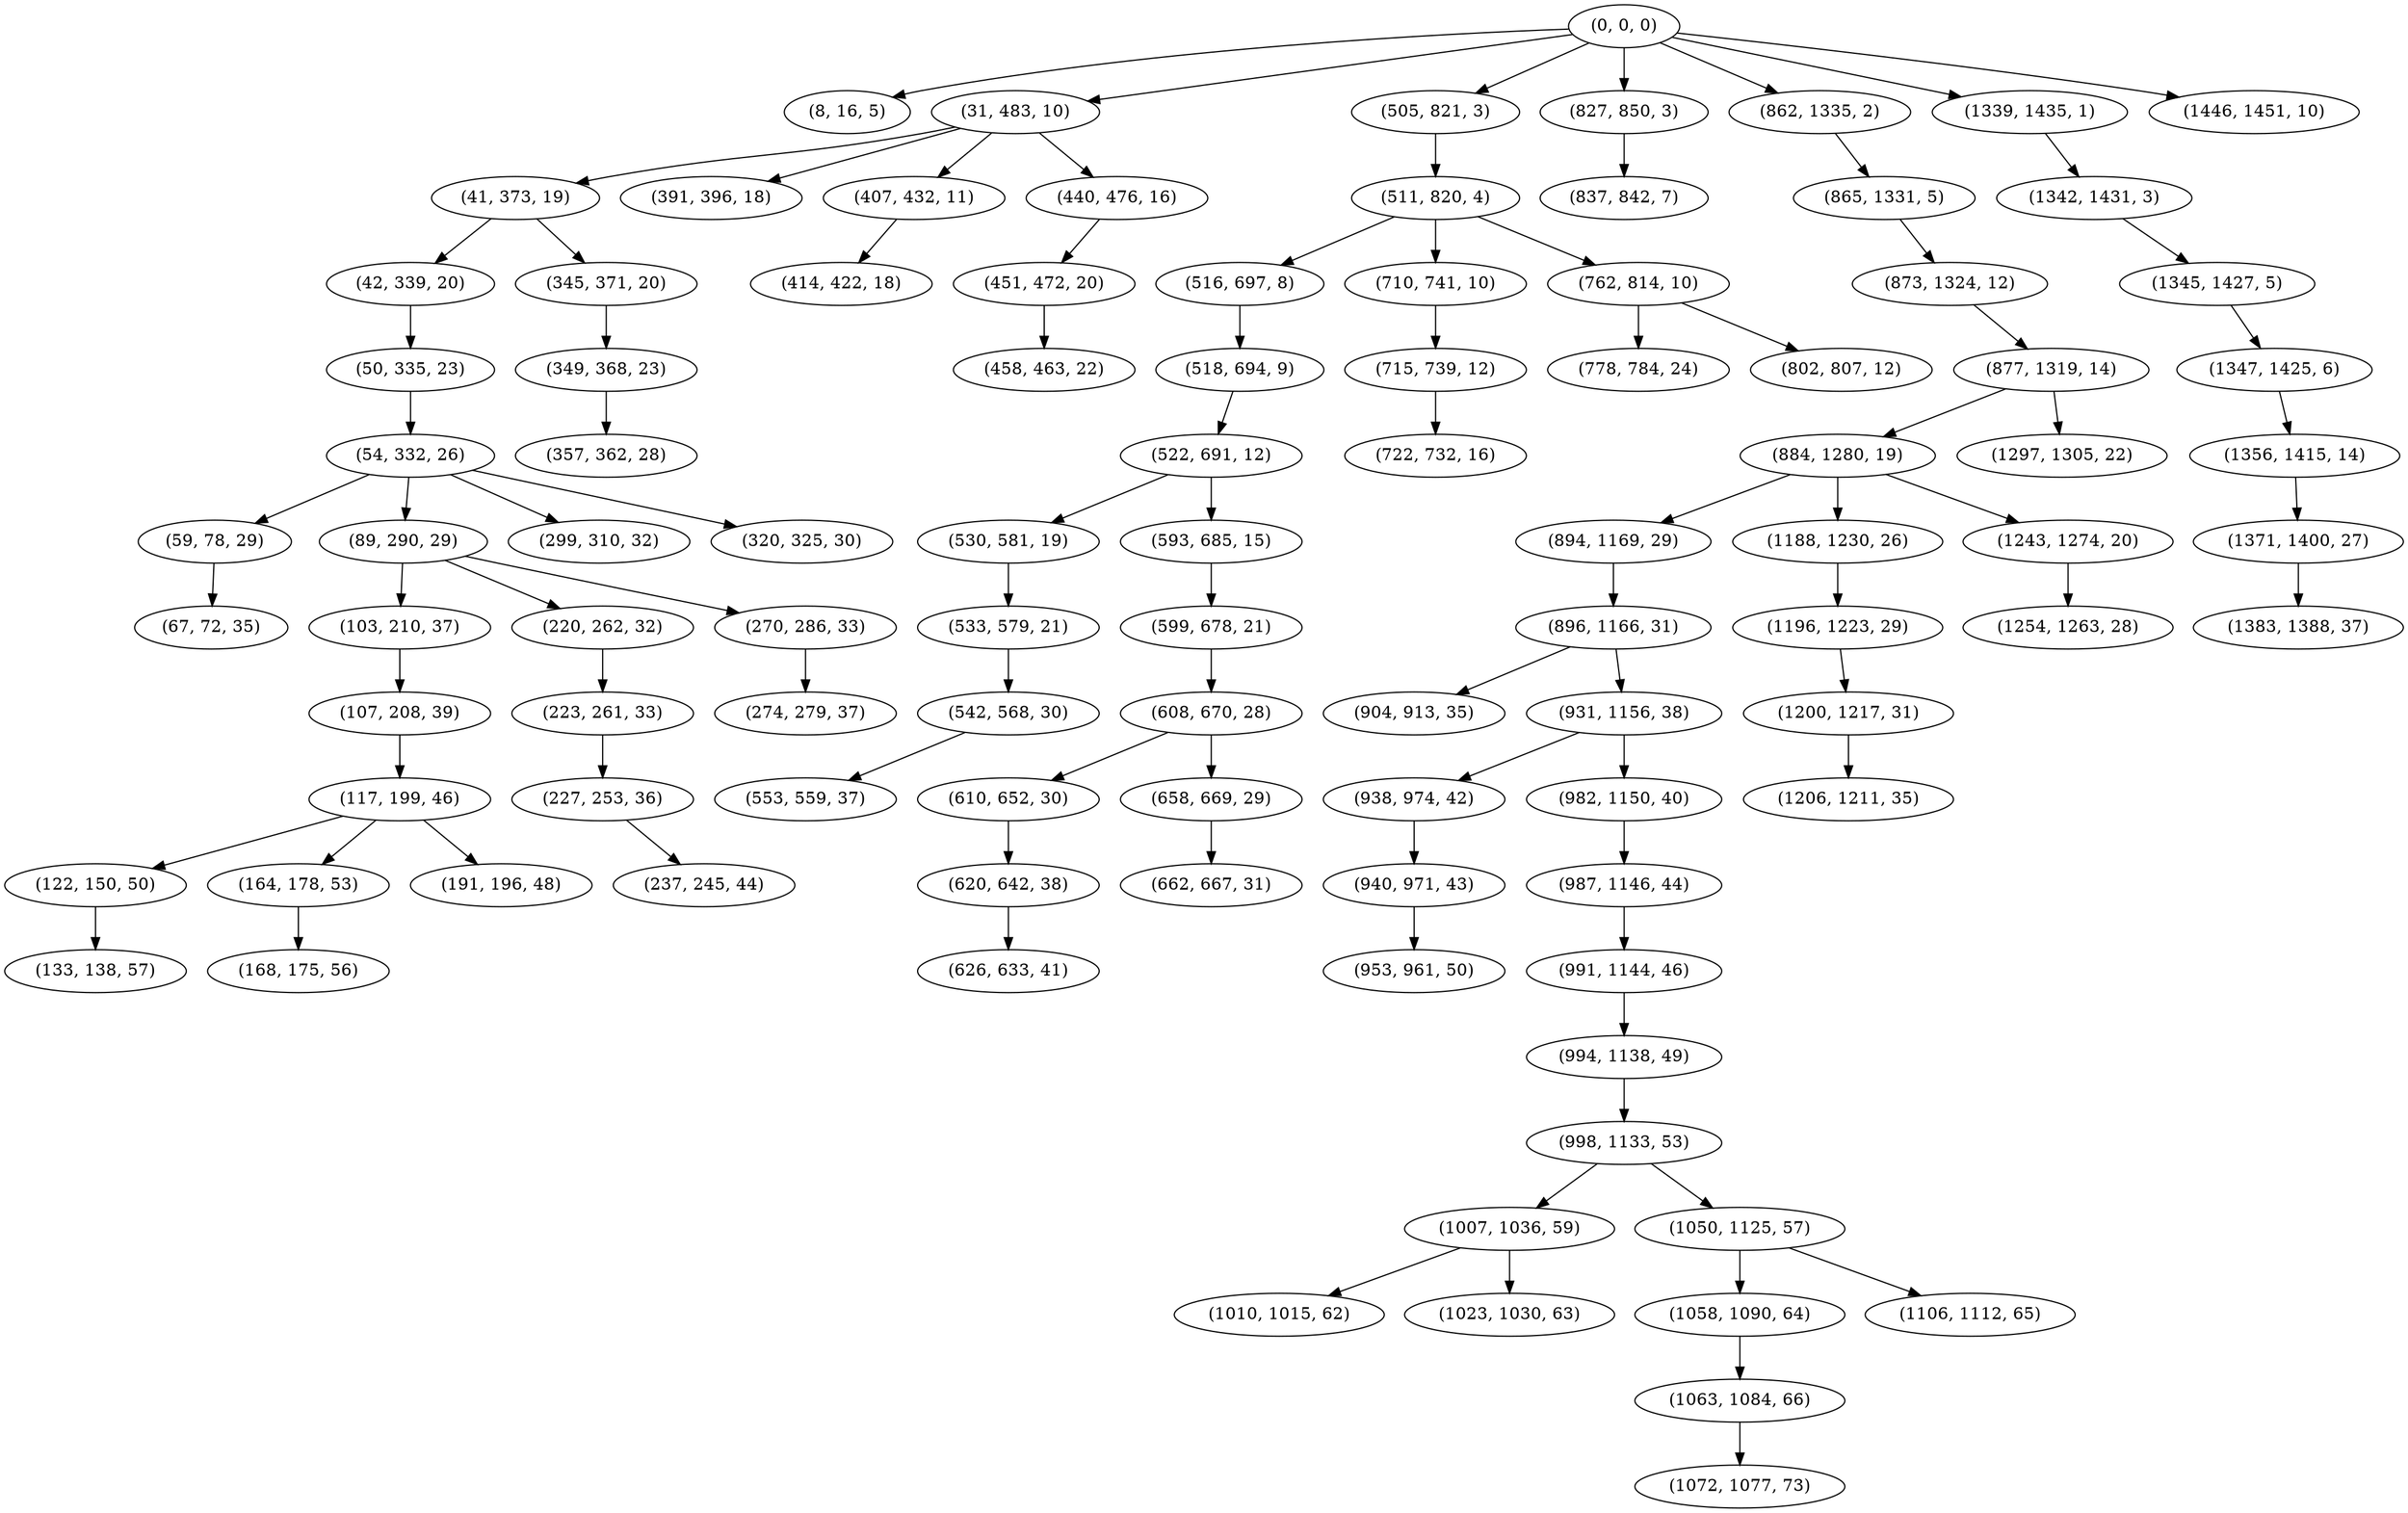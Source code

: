 digraph tree {
    "(0, 0, 0)";
    "(8, 16, 5)";
    "(31, 483, 10)";
    "(41, 373, 19)";
    "(42, 339, 20)";
    "(50, 335, 23)";
    "(54, 332, 26)";
    "(59, 78, 29)";
    "(67, 72, 35)";
    "(89, 290, 29)";
    "(103, 210, 37)";
    "(107, 208, 39)";
    "(117, 199, 46)";
    "(122, 150, 50)";
    "(133, 138, 57)";
    "(164, 178, 53)";
    "(168, 175, 56)";
    "(191, 196, 48)";
    "(220, 262, 32)";
    "(223, 261, 33)";
    "(227, 253, 36)";
    "(237, 245, 44)";
    "(270, 286, 33)";
    "(274, 279, 37)";
    "(299, 310, 32)";
    "(320, 325, 30)";
    "(345, 371, 20)";
    "(349, 368, 23)";
    "(357, 362, 28)";
    "(391, 396, 18)";
    "(407, 432, 11)";
    "(414, 422, 18)";
    "(440, 476, 16)";
    "(451, 472, 20)";
    "(458, 463, 22)";
    "(505, 821, 3)";
    "(511, 820, 4)";
    "(516, 697, 8)";
    "(518, 694, 9)";
    "(522, 691, 12)";
    "(530, 581, 19)";
    "(533, 579, 21)";
    "(542, 568, 30)";
    "(553, 559, 37)";
    "(593, 685, 15)";
    "(599, 678, 21)";
    "(608, 670, 28)";
    "(610, 652, 30)";
    "(620, 642, 38)";
    "(626, 633, 41)";
    "(658, 669, 29)";
    "(662, 667, 31)";
    "(710, 741, 10)";
    "(715, 739, 12)";
    "(722, 732, 16)";
    "(762, 814, 10)";
    "(778, 784, 24)";
    "(802, 807, 12)";
    "(827, 850, 3)";
    "(837, 842, 7)";
    "(862, 1335, 2)";
    "(865, 1331, 5)";
    "(873, 1324, 12)";
    "(877, 1319, 14)";
    "(884, 1280, 19)";
    "(894, 1169, 29)";
    "(896, 1166, 31)";
    "(904, 913, 35)";
    "(931, 1156, 38)";
    "(938, 974, 42)";
    "(940, 971, 43)";
    "(953, 961, 50)";
    "(982, 1150, 40)";
    "(987, 1146, 44)";
    "(991, 1144, 46)";
    "(994, 1138, 49)";
    "(998, 1133, 53)";
    "(1007, 1036, 59)";
    "(1010, 1015, 62)";
    "(1023, 1030, 63)";
    "(1050, 1125, 57)";
    "(1058, 1090, 64)";
    "(1063, 1084, 66)";
    "(1072, 1077, 73)";
    "(1106, 1112, 65)";
    "(1188, 1230, 26)";
    "(1196, 1223, 29)";
    "(1200, 1217, 31)";
    "(1206, 1211, 35)";
    "(1243, 1274, 20)";
    "(1254, 1263, 28)";
    "(1297, 1305, 22)";
    "(1339, 1435, 1)";
    "(1342, 1431, 3)";
    "(1345, 1427, 5)";
    "(1347, 1425, 6)";
    "(1356, 1415, 14)";
    "(1371, 1400, 27)";
    "(1383, 1388, 37)";
    "(1446, 1451, 10)";
    "(0, 0, 0)" -> "(8, 16, 5)";
    "(0, 0, 0)" -> "(31, 483, 10)";
    "(0, 0, 0)" -> "(505, 821, 3)";
    "(0, 0, 0)" -> "(827, 850, 3)";
    "(0, 0, 0)" -> "(862, 1335, 2)";
    "(0, 0, 0)" -> "(1339, 1435, 1)";
    "(0, 0, 0)" -> "(1446, 1451, 10)";
    "(31, 483, 10)" -> "(41, 373, 19)";
    "(31, 483, 10)" -> "(391, 396, 18)";
    "(31, 483, 10)" -> "(407, 432, 11)";
    "(31, 483, 10)" -> "(440, 476, 16)";
    "(41, 373, 19)" -> "(42, 339, 20)";
    "(41, 373, 19)" -> "(345, 371, 20)";
    "(42, 339, 20)" -> "(50, 335, 23)";
    "(50, 335, 23)" -> "(54, 332, 26)";
    "(54, 332, 26)" -> "(59, 78, 29)";
    "(54, 332, 26)" -> "(89, 290, 29)";
    "(54, 332, 26)" -> "(299, 310, 32)";
    "(54, 332, 26)" -> "(320, 325, 30)";
    "(59, 78, 29)" -> "(67, 72, 35)";
    "(89, 290, 29)" -> "(103, 210, 37)";
    "(89, 290, 29)" -> "(220, 262, 32)";
    "(89, 290, 29)" -> "(270, 286, 33)";
    "(103, 210, 37)" -> "(107, 208, 39)";
    "(107, 208, 39)" -> "(117, 199, 46)";
    "(117, 199, 46)" -> "(122, 150, 50)";
    "(117, 199, 46)" -> "(164, 178, 53)";
    "(117, 199, 46)" -> "(191, 196, 48)";
    "(122, 150, 50)" -> "(133, 138, 57)";
    "(164, 178, 53)" -> "(168, 175, 56)";
    "(220, 262, 32)" -> "(223, 261, 33)";
    "(223, 261, 33)" -> "(227, 253, 36)";
    "(227, 253, 36)" -> "(237, 245, 44)";
    "(270, 286, 33)" -> "(274, 279, 37)";
    "(345, 371, 20)" -> "(349, 368, 23)";
    "(349, 368, 23)" -> "(357, 362, 28)";
    "(407, 432, 11)" -> "(414, 422, 18)";
    "(440, 476, 16)" -> "(451, 472, 20)";
    "(451, 472, 20)" -> "(458, 463, 22)";
    "(505, 821, 3)" -> "(511, 820, 4)";
    "(511, 820, 4)" -> "(516, 697, 8)";
    "(511, 820, 4)" -> "(710, 741, 10)";
    "(511, 820, 4)" -> "(762, 814, 10)";
    "(516, 697, 8)" -> "(518, 694, 9)";
    "(518, 694, 9)" -> "(522, 691, 12)";
    "(522, 691, 12)" -> "(530, 581, 19)";
    "(522, 691, 12)" -> "(593, 685, 15)";
    "(530, 581, 19)" -> "(533, 579, 21)";
    "(533, 579, 21)" -> "(542, 568, 30)";
    "(542, 568, 30)" -> "(553, 559, 37)";
    "(593, 685, 15)" -> "(599, 678, 21)";
    "(599, 678, 21)" -> "(608, 670, 28)";
    "(608, 670, 28)" -> "(610, 652, 30)";
    "(608, 670, 28)" -> "(658, 669, 29)";
    "(610, 652, 30)" -> "(620, 642, 38)";
    "(620, 642, 38)" -> "(626, 633, 41)";
    "(658, 669, 29)" -> "(662, 667, 31)";
    "(710, 741, 10)" -> "(715, 739, 12)";
    "(715, 739, 12)" -> "(722, 732, 16)";
    "(762, 814, 10)" -> "(778, 784, 24)";
    "(762, 814, 10)" -> "(802, 807, 12)";
    "(827, 850, 3)" -> "(837, 842, 7)";
    "(862, 1335, 2)" -> "(865, 1331, 5)";
    "(865, 1331, 5)" -> "(873, 1324, 12)";
    "(873, 1324, 12)" -> "(877, 1319, 14)";
    "(877, 1319, 14)" -> "(884, 1280, 19)";
    "(877, 1319, 14)" -> "(1297, 1305, 22)";
    "(884, 1280, 19)" -> "(894, 1169, 29)";
    "(884, 1280, 19)" -> "(1188, 1230, 26)";
    "(884, 1280, 19)" -> "(1243, 1274, 20)";
    "(894, 1169, 29)" -> "(896, 1166, 31)";
    "(896, 1166, 31)" -> "(904, 913, 35)";
    "(896, 1166, 31)" -> "(931, 1156, 38)";
    "(931, 1156, 38)" -> "(938, 974, 42)";
    "(931, 1156, 38)" -> "(982, 1150, 40)";
    "(938, 974, 42)" -> "(940, 971, 43)";
    "(940, 971, 43)" -> "(953, 961, 50)";
    "(982, 1150, 40)" -> "(987, 1146, 44)";
    "(987, 1146, 44)" -> "(991, 1144, 46)";
    "(991, 1144, 46)" -> "(994, 1138, 49)";
    "(994, 1138, 49)" -> "(998, 1133, 53)";
    "(998, 1133, 53)" -> "(1007, 1036, 59)";
    "(998, 1133, 53)" -> "(1050, 1125, 57)";
    "(1007, 1036, 59)" -> "(1010, 1015, 62)";
    "(1007, 1036, 59)" -> "(1023, 1030, 63)";
    "(1050, 1125, 57)" -> "(1058, 1090, 64)";
    "(1050, 1125, 57)" -> "(1106, 1112, 65)";
    "(1058, 1090, 64)" -> "(1063, 1084, 66)";
    "(1063, 1084, 66)" -> "(1072, 1077, 73)";
    "(1188, 1230, 26)" -> "(1196, 1223, 29)";
    "(1196, 1223, 29)" -> "(1200, 1217, 31)";
    "(1200, 1217, 31)" -> "(1206, 1211, 35)";
    "(1243, 1274, 20)" -> "(1254, 1263, 28)";
    "(1339, 1435, 1)" -> "(1342, 1431, 3)";
    "(1342, 1431, 3)" -> "(1345, 1427, 5)";
    "(1345, 1427, 5)" -> "(1347, 1425, 6)";
    "(1347, 1425, 6)" -> "(1356, 1415, 14)";
    "(1356, 1415, 14)" -> "(1371, 1400, 27)";
    "(1371, 1400, 27)" -> "(1383, 1388, 37)";
}

